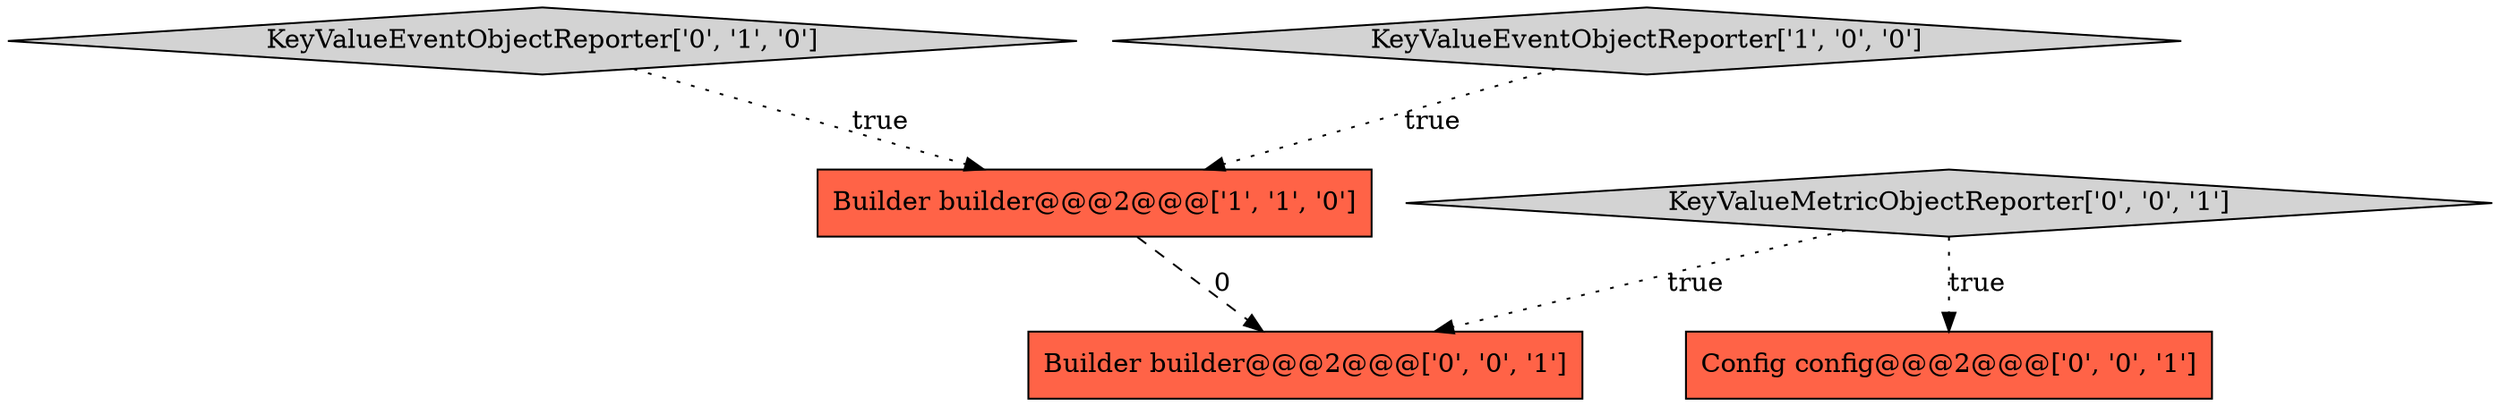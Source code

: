 digraph {
5 [style = filled, label = "Builder builder@@@2@@@['0', '0', '1']", fillcolor = tomato, shape = box image = "AAA0AAABBB3BBB"];
1 [style = filled, label = "Builder builder@@@2@@@['1', '1', '0']", fillcolor = tomato, shape = box image = "AAA0AAABBB1BBB"];
3 [style = filled, label = "Config config@@@2@@@['0', '0', '1']", fillcolor = tomato, shape = box image = "AAA0AAABBB3BBB"];
2 [style = filled, label = "KeyValueEventObjectReporter['0', '1', '0']", fillcolor = lightgray, shape = diamond image = "AAA0AAABBB2BBB"];
4 [style = filled, label = "KeyValueMetricObjectReporter['0', '0', '1']", fillcolor = lightgray, shape = diamond image = "AAA0AAABBB3BBB"];
0 [style = filled, label = "KeyValueEventObjectReporter['1', '0', '0']", fillcolor = lightgray, shape = diamond image = "AAA0AAABBB1BBB"];
4->5 [style = dotted, label="true"];
2->1 [style = dotted, label="true"];
1->5 [style = dashed, label="0"];
0->1 [style = dotted, label="true"];
4->3 [style = dotted, label="true"];
}
